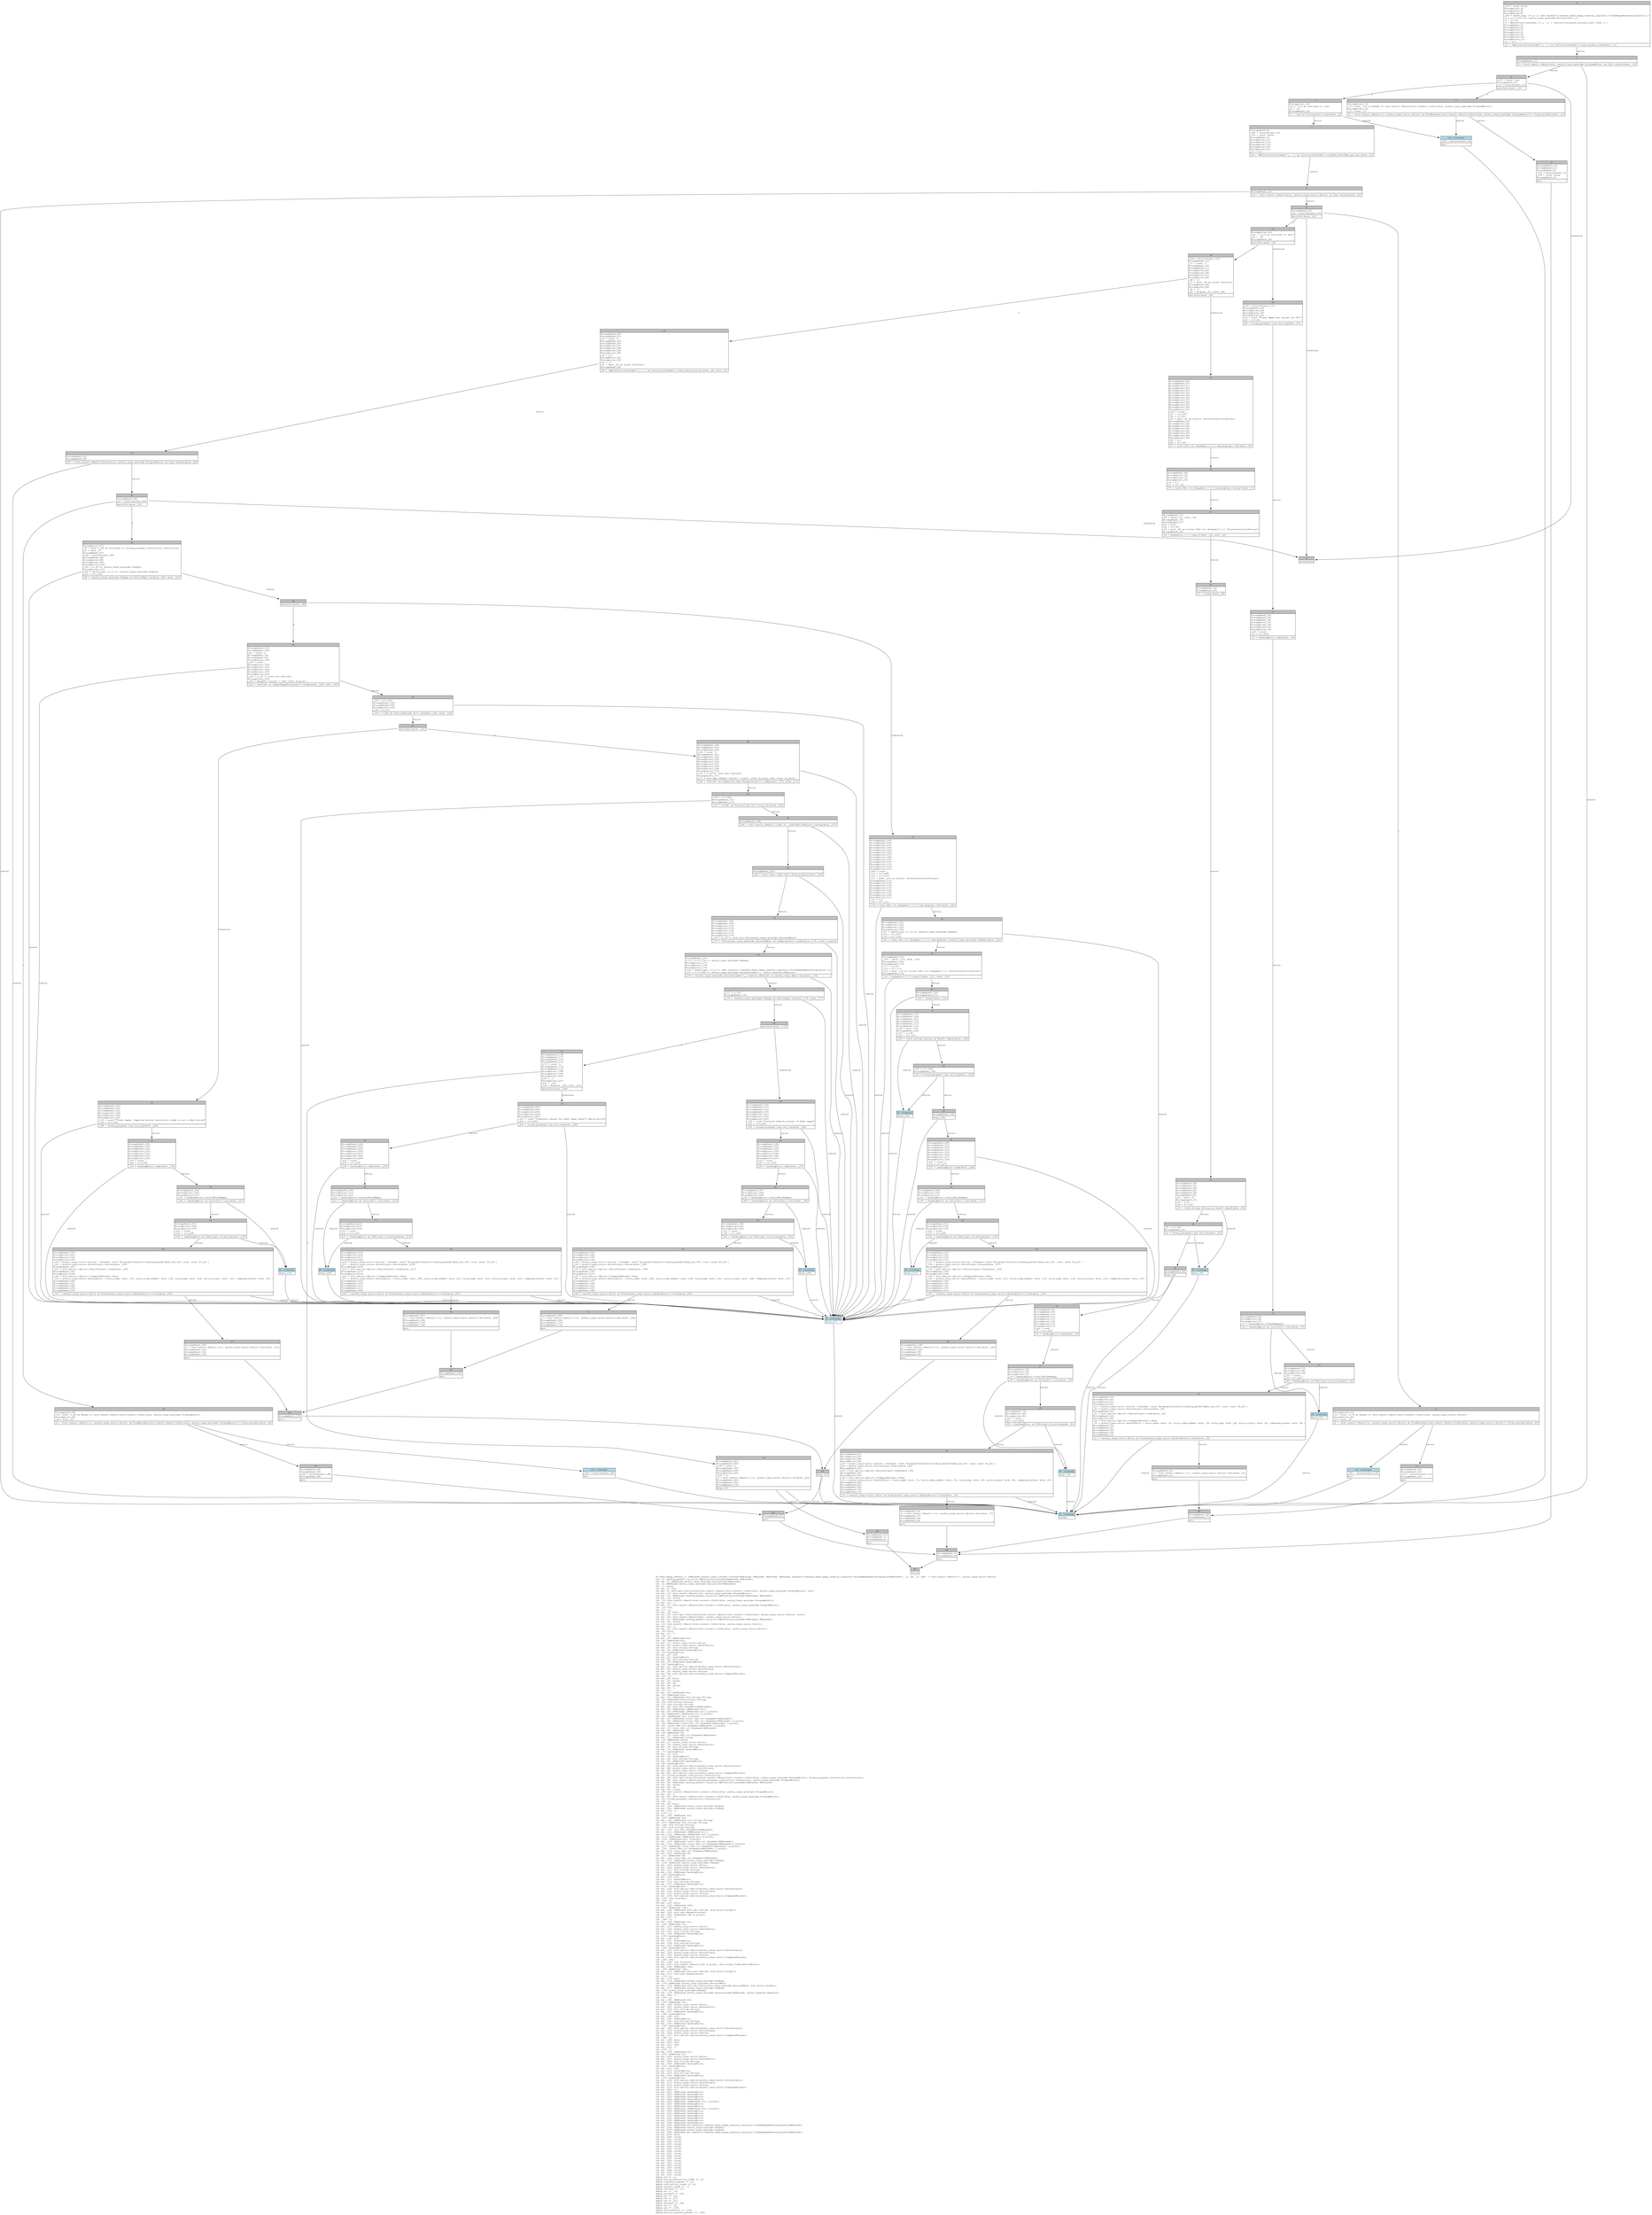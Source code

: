 digraph Mir_0_1101 {
    graph [fontname="Courier, monospace"];
    node [fontname="Courier, monospace"];
    edge [fontname="Courier, monospace"];
    label=<fn flash_repay_checks(_1: &amp;ReErased anchor_lang::context::Context&lt;ReErased, ReErased, ReErased, ReErased, handlers::handler_flash_repay_reserve_liquidity::FlashRepayReserveLiquidity&lt;ReErased&gt;&gt;, _2: u8, _3: u64) -&gt; std::result::Result&lt;(), anchor_lang::error::Error&gt;<br align="left"/>let _4: lending_market::ix_utils::BpfInstructionLoader&lt;ReErased, ReErased&gt;;<br align="left"/>let mut _5: &amp;ReErased anchor_lang::prelude::AccountInfo&lt;ReErased&gt;;<br align="left"/>let _6: &amp;ReErased anchor_lang::prelude::AccountInfo&lt;ReErased&gt;;<br align="left"/>let _7: usize;<br align="left"/>let mut _8: u16;<br align="left"/>let mut _9: std::ops::ControlFlow&lt;std::result::Result&lt;std::convert::Infallible, anchor_lang::prelude::ProgramError&gt;, u16&gt;;<br align="left"/>let mut _10: std::result::Result&lt;u16, anchor_lang::prelude::ProgramError&gt;;<br align="left"/>let mut _11: &amp;ReErased lending_market::ix_utils::BpfInstructionLoader&lt;ReErased, ReErased&gt;;<br align="left"/>let mut _12: isize;<br align="left"/>let _13: std::result::Result&lt;std::convert::Infallible, anchor_lang::prelude::ProgramError&gt;;<br align="left"/>let mut _14: !;<br align="left"/>let mut _15: std::result::Result&lt;std::convert::Infallible, anchor_lang::prelude::ProgramError&gt;;<br align="left"/>let _16: u16;<br align="left"/>let _17: ();<br align="left"/>let mut _18: bool;<br align="left"/>let mut _19: std::ops::ControlFlow&lt;std::result::Result&lt;std::convert::Infallible, anchor_lang::error::Error&gt;, bool&gt;;<br align="left"/>let mut _20: std::result::Result&lt;bool, anchor_lang::error::Error&gt;;<br align="left"/>let mut _21: &amp;ReErased lending_market::ix_utils::BpfInstructionLoader&lt;ReErased, ReErased&gt;;<br align="left"/>let mut _22: isize;<br align="left"/>let _23: std::result::Result&lt;std::convert::Infallible, anchor_lang::error::Error&gt;;<br align="left"/>let mut _24: !;<br align="left"/>let mut _25: std::result::Result&lt;std::convert::Infallible, anchor_lang::error::Error&gt;;<br align="left"/>let _26: bool;<br align="left"/>let mut _27: !;<br align="left"/>let _28: ();<br align="left"/>let mut _29: &amp;ReErased str;<br align="left"/>let _30: &amp;ReErased str;<br align="left"/>let mut _31: anchor_lang::error::Error;<br align="left"/>let mut _32: anchor_lang::error::AnchorError;<br align="left"/>let mut _33: std::string::String;<br align="left"/>let mut _34: &amp;ReErased LendingError;<br align="left"/>let _35: LendingError;<br align="left"/>let mut _36: u32;<br align="left"/>let mut _37: LendingError;<br align="left"/>let mut _38: std::string::String;<br align="left"/>let mut _39: &amp;ReErased LendingError;<br align="left"/>let _40: LendingError;<br align="left"/>let mut _41: std::option::Option&lt;anchor_lang::error::ErrorOrigin&gt;;<br align="left"/>let mut _42: anchor_lang::error::ErrorOrigin;<br align="left"/>let mut _43: anchor_lang::error::Source;<br align="left"/>let mut _44: std::option::Option&lt;anchor_lang::error::ComparedValues&gt;;<br align="left"/>let _45: ();<br align="left"/>let mut _46: bool;<br align="left"/>let mut _47: usize;<br align="left"/>let mut _48: u8;<br align="left"/>let mut _49: usize;<br align="left"/>let mut _50: !;<br align="left"/>let _51: ();<br align="left"/>let mut _52: &amp;ReErased str;<br align="left"/>let _53: &amp;ReErased str;<br align="left"/>let mut _54: &amp;ReErased std::string::String;<br align="left"/>let _55: &amp;ReErased std::string::String;<br align="left"/>let _56: std::string::String;<br align="left"/>let _57: std::string::String;<br align="left"/>let mut _58: std::fmt::Arguments&lt;ReErased&gt;;<br align="left"/>let mut _59: &amp;ReErased [&amp;ReErased str];<br align="left"/>let mut _60: &amp;ReErased [&amp;ReErased str; 2_usize];<br align="left"/>let _61: &amp;ReErased [&amp;ReErased str; 2_usize];<br align="left"/>let _62: [&amp;ReErased str; 2_usize];<br align="left"/>let mut _63: &amp;ReErased [core::fmt::rt::Argument&lt;ReErased&gt;];<br align="left"/>let mut _64: &amp;ReErased [core::fmt::rt::Argument&lt;ReErased&gt;; 2_usize];<br align="left"/>let _65: &amp;ReErased [core::fmt::rt::Argument&lt;ReErased&gt;; 2_usize];<br align="left"/>let _66: [core::fmt::rt::Argument&lt;ReErased&gt;; 2_usize];<br align="left"/>let mut _67: core::fmt::rt::Argument&lt;ReErased&gt;;<br align="left"/>let mut _68: &amp;ReErased u8;<br align="left"/>let _69: &amp;ReErased u8;<br align="left"/>let mut _70: core::fmt::rt::Argument&lt;ReErased&gt;;<br align="left"/>let mut _71: &amp;ReErased usize;<br align="left"/>let _72: &amp;ReErased usize;<br align="left"/>let mut _73: anchor_lang::error::Error;<br align="left"/>let mut _74: anchor_lang::error::AnchorError;<br align="left"/>let mut _75: std::string::String;<br align="left"/>let mut _76: &amp;ReErased LendingError;<br align="left"/>let _77: LendingError;<br align="left"/>let mut _78: u32;<br align="left"/>let mut _79: LendingError;<br align="left"/>let mut _80: std::string::String;<br align="left"/>let mut _81: &amp;ReErased LendingError;<br align="left"/>let _82: LendingError;<br align="left"/>let mut _83: std::option::Option&lt;anchor_lang::error::ErrorOrigin&gt;;<br align="left"/>let mut _84: anchor_lang::error::ErrorOrigin;<br align="left"/>let mut _85: anchor_lang::error::Source;<br align="left"/>let mut _86: std::option::Option&lt;anchor_lang::error::ComparedValues&gt;;<br align="left"/>let _87: solana_program::instruction::Instruction;<br align="left"/>let mut _88: std::ops::ControlFlow&lt;std::result::Result&lt;std::convert::Infallible, anchor_lang::prelude::ProgramError&gt;, solana_program::instruction::Instruction&gt;;<br align="left"/>let mut _89: std::result::Result&lt;solana_program::instruction::Instruction, anchor_lang::prelude::ProgramError&gt;;<br align="left"/>let mut _90: &amp;ReErased lending_market::ix_utils::BpfInstructionLoader&lt;ReErased, ReErased&gt;;<br align="left"/>let mut _91: usize;<br align="left"/>let mut _92: u8;<br align="left"/>let mut _93: isize;<br align="left"/>let _94: std::result::Result&lt;std::convert::Infallible, anchor_lang::prelude::ProgramError&gt;;<br align="left"/>let mut _95: !;<br align="left"/>let mut _96: std::result::Result&lt;std::convert::Infallible, anchor_lang::prelude::ProgramError&gt;;<br align="left"/>let _97: solana_program::instruction::Instruction;<br align="left"/>let _98: ();<br align="left"/>let mut _99: bool;<br align="left"/>let mut _100: &amp;ReErased anchor_lang::prelude::Pubkey;<br align="left"/>let mut _101: &amp;ReErased anchor_lang::prelude::Pubkey;<br align="left"/>let mut _102: !;<br align="left"/>let _103: ();<br align="left"/>let mut _104: &amp;ReErased str;<br align="left"/>let _105: &amp;ReErased str;<br align="left"/>let mut _106: &amp;ReErased std::string::String;<br align="left"/>let _107: &amp;ReErased std::string::String;<br align="left"/>let _108: std::string::String;<br align="left"/>let _109: std::string::String;<br align="left"/>let mut _110: std::fmt::Arguments&lt;ReErased&gt;;<br align="left"/>let mut _111: &amp;ReErased [&amp;ReErased str];<br align="left"/>let mut _112: &amp;ReErased [&amp;ReErased str; 2_usize];<br align="left"/>let _113: &amp;ReErased [&amp;ReErased str; 2_usize];<br align="left"/>let _114: [&amp;ReErased str; 2_usize];<br align="left"/>let mut _115: &amp;ReErased [core::fmt::rt::Argument&lt;ReErased&gt;];<br align="left"/>let mut _116: &amp;ReErased [core::fmt::rt::Argument&lt;ReErased&gt;; 2_usize];<br align="left"/>let _117: &amp;ReErased [core::fmt::rt::Argument&lt;ReErased&gt;; 2_usize];<br align="left"/>let _118: [core::fmt::rt::Argument&lt;ReErased&gt;; 2_usize];<br align="left"/>let mut _119: core::fmt::rt::Argument&lt;ReErased&gt;;<br align="left"/>let mut _120: &amp;ReErased u8;<br align="left"/>let _121: &amp;ReErased u8;<br align="left"/>let mut _122: core::fmt::rt::Argument&lt;ReErased&gt;;<br align="left"/>let mut _123: &amp;ReErased anchor_lang::prelude::Pubkey;<br align="left"/>let _124: &amp;ReErased anchor_lang::prelude::Pubkey;<br align="left"/>let mut _125: anchor_lang::error::Error;<br align="left"/>let mut _126: anchor_lang::error::AnchorError;<br align="left"/>let mut _127: std::string::String;<br align="left"/>let mut _128: &amp;ReErased LendingError;<br align="left"/>let _129: LendingError;<br align="left"/>let mut _130: u32;<br align="left"/>let mut _131: LendingError;<br align="left"/>let mut _132: std::string::String;<br align="left"/>let mut _133: &amp;ReErased LendingError;<br align="left"/>let _134: LendingError;<br align="left"/>let mut _135: std::option::Option&lt;anchor_lang::error::ErrorOrigin&gt;;<br align="left"/>let mut _136: anchor_lang::error::ErrorOrigin;<br align="left"/>let mut _137: anchor_lang::error::Source;<br align="left"/>let mut _138: std::option::Option&lt;anchor_lang::error::ComparedValues&gt;;<br align="left"/>let _139: [u8; 8_usize];<br align="left"/>let _140: ();<br align="left"/>let mut _141: bool;<br align="left"/>let mut _142: &amp;ReErased [u8];<br align="left"/>let _143: &amp;ReErased [u8];<br align="left"/>let mut _144: &amp;ReErased std::vec::Vec&lt;u8, std::alloc::Global&gt;;<br align="left"/>let mut _145: std::ops::RangeTo&lt;usize&gt;;<br align="left"/>let mut _146: &amp;ReErased [u8; 8_usize];<br align="left"/>let mut _147: !;<br align="left"/>let _148: ();<br align="left"/>let mut _149: &amp;ReErased str;<br align="left"/>let _150: &amp;ReErased str;<br align="left"/>let mut _151: anchor_lang::error::Error;<br align="left"/>let mut _152: anchor_lang::error::AnchorError;<br align="left"/>let mut _153: std::string::String;<br align="left"/>let mut _154: &amp;ReErased LendingError;<br align="left"/>let _155: LendingError;<br align="left"/>let mut _156: u32;<br align="left"/>let mut _157: LendingError;<br align="left"/>let mut _158: std::string::String;<br align="left"/>let mut _159: &amp;ReErased LendingError;<br align="left"/>let _160: LendingError;<br align="left"/>let mut _161: std::option::Option&lt;anchor_lang::error::ErrorOrigin&gt;;<br align="left"/>let mut _162: anchor_lang::error::ErrorOrigin;<br align="left"/>let mut _163: anchor_lang::error::Source;<br align="left"/>let mut _164: std::option::Option&lt;anchor_lang::error::ComparedValues&gt;;<br align="left"/>let _165: u64;<br align="left"/>let mut _166: [u8; 8_usize];<br align="left"/>let mut _167: std::result::Result&lt;[u8; 8_usize], std::array::TryFromSliceError&gt;;<br align="left"/>let mut _168: &amp;ReErased [u8];<br align="left"/>let _169: &amp;ReErased [u8];<br align="left"/>let mut _170: &amp;ReErased std::vec::Vec&lt;u8, std::alloc::Global&gt;;<br align="left"/>let mut _171: std::ops::Range&lt;usize&gt;;<br align="left"/>let _172: ();<br align="left"/>let mut _173: bool;<br align="left"/>let mut _174: &amp;ReErased anchor_lang::prelude::Pubkey;<br align="left"/>let _175: &amp;ReErased anchor_lang::prelude::AccountMeta;<br align="left"/>let mut _176: &amp;ReErased std::vec::Vec&lt;anchor_lang::prelude::AccountMeta, std::alloc::Global&gt;;<br align="left"/>let mut _177: &amp;ReErased anchor_lang::prelude::Pubkey;<br align="left"/>let _178: anchor_lang::prelude::Pubkey;<br align="left"/>let mut _179: &amp;ReErased anchor_lang::prelude::AccountLoader&lt;ReErased, state::reserve::Reserve&gt;;<br align="left"/>let mut _180: !;<br align="left"/>let _181: ();<br align="left"/>let mut _182: &amp;ReErased str;<br align="left"/>let _183: &amp;ReErased str;<br align="left"/>let mut _184: anchor_lang::error::Error;<br align="left"/>let mut _185: anchor_lang::error::AnchorError;<br align="left"/>let mut _186: std::string::String;<br align="left"/>let mut _187: &amp;ReErased LendingError;<br align="left"/>let _188: LendingError;<br align="left"/>let mut _189: u32;<br align="left"/>let mut _190: LendingError;<br align="left"/>let mut _191: std::string::String;<br align="left"/>let mut _192: &amp;ReErased LendingError;<br align="left"/>let _193: LendingError;<br align="left"/>let mut _194: std::option::Option&lt;anchor_lang::error::ErrorOrigin&gt;;<br align="left"/>let mut _195: anchor_lang::error::ErrorOrigin;<br align="left"/>let mut _196: anchor_lang::error::Source;<br align="left"/>let mut _197: std::option::Option&lt;anchor_lang::error::ComparedValues&gt;;<br align="left"/>let _198: ();<br align="left"/>let mut _199: bool;<br align="left"/>let mut _200: u64;<br align="left"/>let mut _201: u64;<br align="left"/>let mut _202: !;<br align="left"/>let _203: ();<br align="left"/>let mut _204: &amp;ReErased str;<br align="left"/>let _205: &amp;ReErased str;<br align="left"/>let mut _206: anchor_lang::error::Error;<br align="left"/>let mut _207: anchor_lang::error::AnchorError;<br align="left"/>let mut _208: std::string::String;<br align="left"/>let mut _209: &amp;ReErased LendingError;<br align="left"/>let _210: LendingError;<br align="left"/>let mut _211: u32;<br align="left"/>let mut _212: LendingError;<br align="left"/>let mut _213: std::string::String;<br align="left"/>let mut _214: &amp;ReErased LendingError;<br align="left"/>let _215: LendingError;<br align="left"/>let mut _216: std::option::Option&lt;anchor_lang::error::ErrorOrigin&gt;;<br align="left"/>let mut _217: anchor_lang::error::ErrorOrigin;<br align="left"/>let mut _218: anchor_lang::error::Source;<br align="left"/>let mut _219: std::option::Option&lt;anchor_lang::error::ComparedValues&gt;;<br align="left"/>let mut _220: ();<br align="left"/>let mut _221: &amp;ReErased LendingError;<br align="left"/>let mut _222: &amp;ReErased LendingError;<br align="left"/>let mut _223: &amp;ReErased LendingError;<br align="left"/>let mut _224: &amp;ReErased LendingError;<br align="left"/>let mut _225: &amp;ReErased [&amp;ReErased str; 2_usize];<br align="left"/>let mut _226: &amp;ReErased LendingError;<br align="left"/>let mut _227: &amp;ReErased LendingError;<br align="left"/>let mut _228: &amp;ReErased [&amp;ReErased str; 2_usize];<br align="left"/>let mut _229: &amp;ReErased LendingError;<br align="left"/>let mut _230: &amp;ReErased LendingError;<br align="left"/>let mut _231: &amp;ReErased LendingError;<br align="left"/>let mut _232: &amp;ReErased LendingError;<br align="left"/>let mut _233: &amp;ReErased LendingError;<br align="left"/>let mut _234: &amp;ReErased LendingError;<br align="left"/>let mut _235: &amp;ReErased mut handlers::handler_flash_repay_reserve_liquidity::FlashRepayReserveLiquidity&lt;ReErased&gt;;<br align="left"/>let mut _236: &amp;ReErased anchor_lang::prelude::Pubkey;<br align="left"/>let mut _237: &amp;ReErased anchor_lang::prelude::Pubkey;<br align="left"/>let mut _238: &amp;ReErased mut handlers::handler_flash_repay_reserve_liquidity::FlashRepayReserveLiquidity&lt;ReErased&gt;;<br align="left"/>let mut _239: bool;<br align="left"/>let mut _240: isize;<br align="left"/>let mut _241: isize;<br align="left"/>let mut _242: isize;<br align="left"/>let mut _243: isize;<br align="left"/>let mut _244: isize;<br align="left"/>let mut _245: isize;<br align="left"/>let mut _246: isize;<br align="left"/>let mut _247: isize;<br align="left"/>let mut _248: isize;<br align="left"/>let mut _249: isize;<br align="left"/>let mut _250: isize;<br align="left"/>let mut _251: isize;<br align="left"/>let mut _252: isize;<br align="left"/>let mut _253: isize;<br align="left"/>let mut _254: isize;<br align="left"/>let mut _255: isize;<br align="left"/>let mut _256: isize;<br align="left"/>debug ctx =&gt; _1;<br align="left"/>debug borrow_instruction_index =&gt; _2;<br align="left"/>debug liquidity_amount =&gt; _3;<br align="left"/>debug instruction_loader =&gt; _4;<br align="left"/>debug current_index =&gt; _7;<br align="left"/>debug residual =&gt; _13;<br align="left"/>debug val =&gt; _16;<br align="left"/>debug residual =&gt; _23;<br align="left"/>debug val =&gt; _26;<br align="left"/>debug res =&gt; _57;<br align="left"/>debug ixn =&gt; _87;<br align="left"/>debug residual =&gt; _94;<br align="left"/>debug val =&gt; _97;<br align="left"/>debug res =&gt; _109;<br align="left"/>debug discriminator =&gt; _139;<br align="left"/>debug borrow_liquidity_amount =&gt; _165;<br align="left"/>>;
    bb0__0_1101 [shape="none", label=<<table border="0" cellborder="1" cellspacing="0"><tr><td bgcolor="gray" align="center" colspan="1">0</td></tr><tr><td align="left" balign="left">_239 = const false<br/>StorageLive(_4)<br/>StorageLive(_5)<br/>StorageLive(_6)<br/>_235 = deref_copy ((*_1).1: &amp;mut handlers::handler_flash_repay_reserve_liquidity::FlashRepayReserveLiquidity&lt;'_&gt;)<br/>_6 = &amp;((*_235).10: anchor_lang::prelude::AccountInfo&lt;'_&gt;)<br/>_5 = &amp;(*_6)<br/>_4 = BpfInstructionLoader::&lt;'_, '_&gt; { instruction_sysvar_account_info: move _5 }<br/>StorageDead(_5)<br/>StorageDead(_6)<br/>StorageLive(_7)<br/>StorageLive(_8)<br/>StorageLive(_9)<br/>StorageLive(_10)<br/>StorageLive(_11)<br/>_11 = &amp;_4<br/></td></tr><tr><td align="left">_10 = &lt;BpfInstructionLoader&lt;'_, '_&gt; as InstructionLoader&gt;::load_current_index(move _11)</td></tr></table>>];
    bb1__0_1101 [shape="none", label=<<table border="0" cellborder="1" cellspacing="0"><tr><td bgcolor="gray" align="center" colspan="1">1</td></tr><tr><td align="left" balign="left">StorageDead(_11)<br/></td></tr><tr><td align="left">_9 = &lt;std::result::Result&lt;u16, anchor_lang::prelude::ProgramError&gt; as Try&gt;::branch(move _10)</td></tr></table>>];
    bb2__0_1101 [shape="none", label=<<table border="0" cellborder="1" cellspacing="0"><tr><td bgcolor="gray" align="center" colspan="1">2</td></tr><tr><td align="left" balign="left">_239 = const true<br/>StorageDead(_10)<br/>_12 = discriminant(_9)<br/></td></tr><tr><td align="left">switchInt(move _12)</td></tr></table>>];
    bb3__0_1101 [shape="none", label=<<table border="0" cellborder="1" cellspacing="0"><tr><td bgcolor="gray" align="center" colspan="1">3</td></tr><tr><td align="left" balign="left">StorageLive(_16)<br/>_16 = ((_9 as Continue).0: u16)<br/>_8 = _16<br/>StorageDead(_16)<br/></td></tr><tr><td align="left">_7 = &lt;u16 as Into&lt;usize&gt;&gt;::into(move _8)</td></tr></table>>];
    bb4__0_1101 [shape="none", label=<<table border="0" cellborder="1" cellspacing="0"><tr><td bgcolor="gray" align="center" colspan="1">4</td></tr><tr><td align="left">unreachable</td></tr></table>>];
    bb5__0_1101 [shape="none", label=<<table border="0" cellborder="1" cellspacing="0"><tr><td bgcolor="gray" align="center" colspan="1">5</td></tr><tr><td align="left" balign="left">StorageLive(_13)<br/>_13 = move ((_9 as Break).0: std::result::Result&lt;std::convert::Infallible, anchor_lang::prelude::ProgramError&gt;)<br/>StorageLive(_15)<br/>_15 = move _13<br/></td></tr><tr><td align="left">_0 = &lt;std::result::Result&lt;(), anchor_lang::error::Error&gt; as FromResidual&lt;std::result::Result&lt;Infallible, anchor_lang::prelude::ProgramError&gt;&gt;&gt;::from_residual(move _15)</td></tr></table>>];
    bb6__0_1101 [shape="none", label=<<table border="0" cellborder="1" cellspacing="0"><tr><td bgcolor="gray" align="center" colspan="1">6</td></tr><tr><td align="left" balign="left">StorageDead(_15)<br/>StorageDead(_13)<br/>StorageDead(_8)<br/>_252 = discriminant(_9)<br/>_239 = const false<br/>StorageDead(_9)<br/></td></tr><tr><td align="left">goto</td></tr></table>>];
    bb7__0_1101 [shape="none", label=<<table border="0" cellborder="1" cellspacing="0"><tr><td bgcolor="gray" align="center" colspan="1">7</td></tr><tr><td align="left" balign="left">StorageDead(_8)<br/>_240 = discriminant(_9)<br/>_239 = const false<br/>StorageDead(_9)<br/>StorageLive(_17)<br/>StorageLive(_18)<br/>StorageLive(_19)<br/>StorageLive(_20)<br/>StorageLive(_21)<br/>_21 = &amp;_4<br/></td></tr><tr><td align="left">_20 = &lt;BpfInstructionLoader&lt;'_, '_&gt; as InstructionLoader&gt;::is_flash_forbidden_cpi_call(move _21)</td></tr></table>>];
    bb8__0_1101 [shape="none", label=<<table border="0" cellborder="1" cellspacing="0"><tr><td bgcolor="gray" align="center" colspan="1">8</td></tr><tr><td align="left" balign="left">StorageDead(_21)<br/></td></tr><tr><td align="left">_19 = &lt;std::result::Result&lt;bool, anchor_lang::error::Error&gt; as Try&gt;::branch(move _20)</td></tr></table>>];
    bb9__0_1101 [shape="none", label=<<table border="0" cellborder="1" cellspacing="0"><tr><td bgcolor="gray" align="center" colspan="1">9</td></tr><tr><td align="left" balign="left">StorageDead(_20)<br/>_22 = discriminant(_19)<br/></td></tr><tr><td align="left">switchInt(move _22)</td></tr></table>>];
    bb10__0_1101 [shape="none", label=<<table border="0" cellborder="1" cellspacing="0"><tr><td bgcolor="gray" align="center" colspan="1">10</td></tr><tr><td align="left" balign="left">StorageLive(_26)<br/>_26 = ((_19 as Continue).0: bool)<br/>_18 = _26<br/>StorageDead(_26)<br/></td></tr><tr><td align="left">switchInt(move _18)</td></tr></table>>];
    bb11__0_1101 [shape="none", label=<<table border="0" cellborder="1" cellspacing="0"><tr><td bgcolor="gray" align="center" colspan="1">11</td></tr><tr><td align="left" balign="left">StorageLive(_23)<br/>_23 = move ((_19 as Break).0: std::result::Result&lt;std::convert::Infallible, anchor_lang::error::Error&gt;)<br/>StorageLive(_25)<br/>_25 = move _23<br/></td></tr><tr><td align="left">_0 = &lt;std::result::Result&lt;(), anchor_lang::error::Error&gt; as FromResidual&lt;std::result::Result&lt;Infallible, anchor_lang::error::Error&gt;&gt;&gt;::from_residual(move _25)</td></tr></table>>];
    bb12__0_1101 [shape="none", label=<<table border="0" cellborder="1" cellspacing="0"><tr><td bgcolor="gray" align="center" colspan="1">12</td></tr><tr><td align="left" balign="left">StorageDead(_25)<br/>StorageDead(_23)<br/>_250 = discriminant(_19)<br/>StorageDead(_19)<br/></td></tr><tr><td align="left">goto</td></tr></table>>];
    bb13__0_1101 [shape="none", label=<<table border="0" cellborder="1" cellspacing="0"><tr><td bgcolor="gray" align="center" colspan="1">13</td></tr><tr><td align="left" balign="left">StorageDead(_29)<br/>StorageDead(_30)<br/>StorageDead(_28)<br/>StorageLive(_31)<br/>StorageLive(_32)<br/>StorageLive(_33)<br/>StorageLive(_34)<br/>_222 = const _<br/>_34 = &amp;(*_222)<br/></td></tr><tr><td align="left">_33 = LendingError::name(move _34)</td></tr></table>>];
    bb14__0_1101 [shape="none", label=<<table border="0" cellborder="1" cellspacing="0"><tr><td bgcolor="gray" align="center" colspan="1">14</td></tr><tr><td align="left" balign="left">StorageDead(_34)<br/>StorageLive(_36)<br/>StorageLive(_37)<br/>_37 = LendingError::FlashRepayCpi<br/></td></tr><tr><td align="left">_36 = &lt;LendingError as Into&lt;u32&gt;&gt;::into(move _37)</td></tr></table>>];
    bb15__0_1101 [shape="none", label=<<table border="0" cellborder="1" cellspacing="0"><tr><td bgcolor="gray" align="center" colspan="1">15</td></tr><tr><td align="left" balign="left">StorageDead(_37)<br/>StorageLive(_38)<br/>StorageLive(_39)<br/>_221 = const _<br/>_39 = &amp;(*_221)<br/></td></tr><tr><td align="left">_38 = &lt;LendingError as ToString&gt;::to_string(move _39)</td></tr></table>>];
    bb16__0_1101 [shape="none", label=<<table border="0" cellborder="1" cellspacing="0"><tr><td bgcolor="gray" align="center" colspan="1">16</td></tr><tr><td align="left" balign="left">StorageDead(_39)<br/>StorageLive(_41)<br/>StorageLive(_42)<br/>StorageLive(_43)<br/>_43 = anchor_lang::error::Source { filename: const &quot;programs\\klend\\src\\lending_market\\flash_ixs.rs&quot;, line: const 30_u32 }<br/>_42 = anchor_lang::error::ErrorOrigin::Source(move _43)<br/>StorageDead(_43)<br/>_41 = std::option::Option::&lt;ErrorOrigin&gt;::Some(move _42)<br/>StorageDead(_42)<br/>StorageLive(_44)<br/>_44 = std::option::Option::&lt;ComparedValues&gt;::None<br/>_32 = anchor_lang::error::AnchorError { error_name: move _33, error_code_number: move _36, error_msg: move _38, error_origin: move _41, compared_values: move _44 }<br/>StorageDead(_44)<br/>StorageDead(_41)<br/>StorageDead(_38)<br/>StorageDead(_36)<br/>StorageDead(_33)<br/></td></tr><tr><td align="left">_31 = &lt;anchor_lang::error::Error as From&lt;anchor_lang::error::AnchorError&gt;&gt;::from(move _32)</td></tr></table>>];
    bb17__0_1101 [shape="none", label=<<table border="0" cellborder="1" cellspacing="0"><tr><td bgcolor="gray" align="center" colspan="1">17</td></tr><tr><td align="left" balign="left">StorageDead(_32)<br/>_0 = std::result::Result::&lt;(), anchor_lang::error::Error&gt;::Err(move _31)<br/>StorageDead(_31)<br/></td></tr><tr><td align="left">goto</td></tr></table>>];
    bb18__0_1101 [shape="none", label=<<table border="0" cellborder="1" cellspacing="0"><tr><td bgcolor="gray" align="center" colspan="1">18</td></tr><tr><td align="left" balign="left">StorageDead(_49)<br/>StorageDead(_47)<br/>StorageLive(_51)<br/>StorageLive(_52)<br/>StorageLive(_53)<br/>StorageLive(_54)<br/>StorageLive(_55)<br/>StorageLive(_56)<br/>StorageLive(_57)<br/>StorageLive(_58)<br/>StorageLive(_59)<br/>StorageLive(_60)<br/>StorageLive(_61)<br/>_225 = const _<br/>_61 = &amp;(*_225)<br/>_60 = &amp;(*_61)<br/>_59 = move _60 as &amp;[&amp;str] (PointerCoercion(Unsize))<br/>StorageDead(_60)<br/>StorageLive(_63)<br/>StorageLive(_64)<br/>StorageLive(_65)<br/>StorageLive(_66)<br/>StorageLive(_67)<br/>StorageLive(_68)<br/>StorageLive(_69)<br/>_69 = &amp;_2<br/>_68 = &amp;(*_69)<br/></td></tr><tr><td align="left">_67 = core::fmt::rt::Argument::&lt;'_&gt;::new_display::&lt;u8&gt;(move _68)</td></tr></table>>];
    bb19__0_1101 [shape="none", label=<<table border="0" cellborder="1" cellspacing="0"><tr><td bgcolor="gray" align="center" colspan="1">19</td></tr><tr><td align="left" balign="left">StorageDead(_49)<br/>StorageDead(_47)<br/>_45 = const ()<br/>StorageDead(_46)<br/>StorageDead(_45)<br/>StorageLive(_87)<br/>StorageLive(_88)<br/>StorageLive(_89)<br/>StorageLive(_90)<br/>_90 = &amp;_4<br/>StorageLive(_91)<br/>StorageLive(_92)<br/>_92 = _2<br/>_91 = move _92 as usize (IntToInt)<br/>StorageDead(_92)<br/></td></tr><tr><td align="left">_89 = &lt;BpfInstructionLoader&lt;'_, '_&gt; as InstructionLoader&gt;::load_instruction_at(move _90, move _91)</td></tr></table>>];
    bb20__0_1101 [shape="none", label=<<table border="0" cellborder="1" cellspacing="0"><tr><td bgcolor="gray" align="center" colspan="1">20</td></tr><tr><td align="left" balign="left">StorageDead(_68)<br/>StorageLive(_70)<br/>StorageLive(_71)<br/>StorageLive(_72)<br/>_72 = &amp;_7<br/>_71 = &amp;(*_72)<br/></td></tr><tr><td align="left">_70 = core::fmt::rt::Argument::&lt;'_&gt;::new_display::&lt;usize&gt;(move _71)</td></tr></table>>];
    bb21__0_1101 [shape="none", label=<<table border="0" cellborder="1" cellspacing="0"><tr><td bgcolor="gray" align="center" colspan="1">21</td></tr><tr><td align="left" balign="left">StorageDead(_71)<br/>_66 = [move _67, move _70]<br/>StorageDead(_70)<br/>StorageDead(_67)<br/>_65 = &amp;_66<br/>_64 = &amp;(*_65)<br/>_63 = move _64 as &amp;[core::fmt::rt::Argument&lt;'_&gt;] (PointerCoercion(Unsize))<br/>StorageDead(_64)<br/></td></tr><tr><td align="left">_58 = Arguments::&lt;'_&gt;::new_v1(move _59, move _63)</td></tr></table>>];
    bb22__0_1101 [shape="none", label=<<table border="0" cellborder="1" cellspacing="0"><tr><td bgcolor="gray" align="center" colspan="1">22</td></tr><tr><td align="left" balign="left">StorageDead(_63)<br/>StorageDead(_59)<br/></td></tr><tr><td align="left">_57 = format(move _58)</td></tr></table>>];
    bb23__0_1101 [shape="none", label=<<table border="0" cellborder="1" cellspacing="0"><tr><td bgcolor="gray" align="center" colspan="1">23</td></tr><tr><td align="left" balign="left">StorageDead(_58)<br/>StorageDead(_72)<br/>StorageDead(_69)<br/>StorageDead(_66)<br/>StorageDead(_65)<br/>StorageDead(_61)<br/>_56 = move _57<br/>StorageDead(_57)<br/>_55 = &amp;_56<br/>_54 = &amp;(*_55)<br/></td></tr><tr><td align="left">_53 = &lt;std::string::String as Deref&gt;::deref(move _54)</td></tr></table>>];
    bb24__0_1101 [shape="none", label=<<table border="0" cellborder="1" cellspacing="0"><tr><td bgcolor="gray" align="center" colspan="1">24</td></tr><tr><td align="left" balign="left">_52 = &amp;(*_53)<br/>StorageDead(_54)<br/></td></tr><tr><td align="left">_51 = solana_program::log::sol_log(move _52)</td></tr></table>>];
    bb25__0_1101 [shape="none", label=<<table border="0" cellborder="1" cellspacing="0"><tr><td bgcolor="gray" align="center" colspan="1">25</td></tr><tr><td align="left" balign="left">StorageDead(_52)<br/></td></tr><tr><td align="left">drop(_56)</td></tr></table>>];
    bb26__0_1101 [shape="none", label=<<table border="0" cellborder="1" cellspacing="0"><tr><td bgcolor="gray" align="center" colspan="1">26</td></tr><tr><td align="left" balign="left">StorageDead(_56)<br/>StorageDead(_55)<br/>StorageDead(_53)<br/>StorageDead(_51)<br/>StorageLive(_73)<br/>StorageLive(_74)<br/>StorageLive(_75)<br/>StorageLive(_76)<br/>_224 = const _<br/>_76 = &amp;(*_224)<br/></td></tr><tr><td align="left">_75 = LendingError::name(move _76)</td></tr></table>>];
    bb27__0_1101 [shape="none", label=<<table border="0" cellborder="1" cellspacing="0"><tr><td bgcolor="gray" align="center" colspan="1">27</td></tr><tr><td align="left" balign="left">StorageDead(_76)<br/>StorageLive(_78)<br/>StorageLive(_79)<br/>_79 = LendingError::InvalidFlashRepay<br/></td></tr><tr><td align="left">_78 = &lt;LendingError as Into&lt;u32&gt;&gt;::into(move _79)</td></tr></table>>];
    bb28__0_1101 [shape="none", label=<<table border="0" cellborder="1" cellspacing="0"><tr><td bgcolor="gray" align="center" colspan="1">28</td></tr><tr><td align="left" balign="left">StorageDead(_79)<br/>StorageLive(_80)<br/>StorageLive(_81)<br/>_223 = const _<br/>_81 = &amp;(*_223)<br/></td></tr><tr><td align="left">_80 = &lt;LendingError as ToString&gt;::to_string(move _81)</td></tr></table>>];
    bb29__0_1101 [shape="none", label=<<table border="0" cellborder="1" cellspacing="0"><tr><td bgcolor="gray" align="center" colspan="1">29</td></tr><tr><td align="left" balign="left">StorageDead(_81)<br/>StorageLive(_83)<br/>StorageLive(_84)<br/>StorageLive(_85)<br/>_85 = anchor_lang::error::Source { filename: const &quot;programs\\klend\\src\\lending_market\\flash_ixs.rs&quot;, line: const 40_u32 }<br/>_84 = anchor_lang::error::ErrorOrigin::Source(move _85)<br/>StorageDead(_85)<br/>_83 = std::option::Option::&lt;ErrorOrigin&gt;::Some(move _84)<br/>StorageDead(_84)<br/>StorageLive(_86)<br/>_86 = std::option::Option::&lt;ComparedValues&gt;::None<br/>_74 = anchor_lang::error::AnchorError { error_name: move _75, error_code_number: move _78, error_msg: move _80, error_origin: move _83, compared_values: move _86 }<br/>StorageDead(_86)<br/>StorageDead(_83)<br/>StorageDead(_80)<br/>StorageDead(_78)<br/>StorageDead(_75)<br/></td></tr><tr><td align="left">_73 = &lt;anchor_lang::error::Error as From&lt;anchor_lang::error::AnchorError&gt;&gt;::from(move _74)</td></tr></table>>];
    bb30__0_1101 [shape="none", label=<<table border="0" cellborder="1" cellspacing="0"><tr><td bgcolor="gray" align="center" colspan="1">30</td></tr><tr><td align="left" balign="left">StorageDead(_74)<br/>_0 = std::result::Result::&lt;(), anchor_lang::error::Error&gt;::Err(move _73)<br/>StorageDead(_73)<br/>StorageDead(_46)<br/>StorageDead(_45)<br/></td></tr><tr><td align="left">goto</td></tr></table>>];
    bb31__0_1101 [shape="none", label=<<table border="0" cellborder="1" cellspacing="0"><tr><td bgcolor="gray" align="center" colspan="1">31</td></tr><tr><td align="left" balign="left">StorageDead(_91)<br/>StorageDead(_90)<br/></td></tr><tr><td align="left">_88 = &lt;std::result::Result&lt;Instruction, anchor_lang::prelude::ProgramError&gt; as Try&gt;::branch(move _89)</td></tr></table>>];
    bb32__0_1101 [shape="none", label=<<table border="0" cellborder="1" cellspacing="0"><tr><td bgcolor="gray" align="center" colspan="1">32</td></tr><tr><td align="left" balign="left">StorageDead(_89)<br/>_93 = discriminant(_88)<br/></td></tr><tr><td align="left">switchInt(move _93)</td></tr></table>>];
    bb33__0_1101 [shape="none", label=<<table border="0" cellborder="1" cellspacing="0"><tr><td bgcolor="gray" align="center" colspan="1">33</td></tr><tr><td align="left" balign="left">StorageLive(_97)<br/>_97 = move ((_88 as Continue).0: solana_program::instruction::Instruction)<br/>_87 = move _97<br/>StorageDead(_97)<br/>_246 = discriminant(_88)<br/>StorageDead(_88)<br/>StorageLive(_98)<br/>StorageLive(_99)<br/>StorageLive(_100)<br/>_100 = &amp;(_87.0: anchor_lang::prelude::Pubkey)<br/>StorageLive(_101)<br/>_236 = deref_copy ((*_1).0: &amp;anchor_lang::prelude::Pubkey)<br/>_101 = &amp;(*_236)<br/></td></tr><tr><td align="left">_99 = &lt;anchor_lang::prelude::Pubkey as PartialEq&gt;::ne(move _100, move _101)</td></tr></table>>];
    bb34__0_1101 [shape="none", label=<<table border="0" cellborder="1" cellspacing="0"><tr><td bgcolor="gray" align="center" colspan="1">34</td></tr><tr><td align="left" balign="left">StorageLive(_94)<br/>_94 = move ((_88 as Break).0: std::result::Result&lt;std::convert::Infallible, anchor_lang::prelude::ProgramError&gt;)<br/>StorageLive(_96)<br/>_96 = move _94<br/></td></tr><tr><td align="left">_0 = &lt;std::result::Result&lt;(), anchor_lang::error::Error&gt; as FromResidual&lt;std::result::Result&lt;Infallible, anchor_lang::prelude::ProgramError&gt;&gt;&gt;::from_residual(move _96)</td></tr></table>>];
    bb35__0_1101 [shape="none", label=<<table border="0" cellborder="1" cellspacing="0"><tr><td bgcolor="gray" align="center" colspan="1">35</td></tr><tr><td align="left" balign="left">StorageDead(_96)<br/>StorageDead(_94)<br/>_248 = discriminant(_88)<br/>StorageDead(_88)<br/></td></tr><tr><td align="left">goto</td></tr></table>>];
    bb36__0_1101 [shape="none", label=<<table border="0" cellborder="1" cellspacing="0"><tr><td bgcolor="gray" align="center" colspan="1">36</td></tr><tr><td align="left">switchInt(move _99)</td></tr></table>>];
    bb37__0_1101 [shape="none", label=<<table border="0" cellborder="1" cellspacing="0"><tr><td bgcolor="gray" align="center" colspan="1">37</td></tr><tr><td align="left" balign="left">StorageDead(_101)<br/>StorageDead(_100)<br/>StorageLive(_103)<br/>StorageLive(_104)<br/>StorageLive(_105)<br/>StorageLive(_106)<br/>StorageLive(_107)<br/>StorageLive(_108)<br/>StorageLive(_109)<br/>StorageLive(_110)<br/>StorageLive(_111)<br/>StorageLive(_112)<br/>StorageLive(_113)<br/>_228 = const _<br/>_113 = &amp;(*_228)<br/>_112 = &amp;(*_113)<br/>_111 = move _112 as &amp;[&amp;str] (PointerCoercion(Unsize))<br/>StorageDead(_112)<br/>StorageLive(_115)<br/>StorageLive(_116)<br/>StorageLive(_117)<br/>StorageLive(_118)<br/>StorageLive(_119)<br/>StorageLive(_120)<br/>StorageLive(_121)<br/>_121 = &amp;_2<br/>_120 = &amp;(*_121)<br/></td></tr><tr><td align="left">_119 = core::fmt::rt::Argument::&lt;'_&gt;::new_display::&lt;u8&gt;(move _120)</td></tr></table>>];
    bb38__0_1101 [shape="none", label=<<table border="0" cellborder="1" cellspacing="0"><tr><td bgcolor="gray" align="center" colspan="1">38</td></tr><tr><td align="left" balign="left">StorageDead(_120)<br/>StorageLive(_122)<br/>StorageLive(_123)<br/>StorageLive(_124)<br/>_237 = deref_copy ((*_1).0: &amp;anchor_lang::prelude::Pubkey)<br/>_124 = &amp;(*_237)<br/>_123 = &amp;(*_124)<br/></td></tr><tr><td align="left">_122 = core::fmt::rt::Argument::&lt;'_&gt;::new_display::&lt;anchor_lang::prelude::Pubkey&gt;(move _123)</td></tr></table>>];
    bb39__0_1101 [shape="none", label=<<table border="0" cellborder="1" cellspacing="0"><tr><td bgcolor="gray" align="center" colspan="1">39</td></tr><tr><td align="left" balign="left">StorageDead(_123)<br/>_118 = [move _119, move _122]<br/>StorageDead(_122)<br/>StorageDead(_119)<br/>_117 = &amp;_118<br/>_116 = &amp;(*_117)<br/>_115 = move _116 as &amp;[core::fmt::rt::Argument&lt;'_&gt;] (PointerCoercion(Unsize))<br/>StorageDead(_116)<br/></td></tr><tr><td align="left">_110 = Arguments::&lt;'_&gt;::new_v1(move _111, move _115)</td></tr></table>>];
    bb40__0_1101 [shape="none", label=<<table border="0" cellborder="1" cellspacing="0"><tr><td bgcolor="gray" align="center" colspan="1">40</td></tr><tr><td align="left" balign="left">StorageDead(_115)<br/>StorageDead(_111)<br/></td></tr><tr><td align="left">_109 = format(move _110)</td></tr></table>>];
    bb41__0_1101 [shape="none", label=<<table border="0" cellborder="1" cellspacing="0"><tr><td bgcolor="gray" align="center" colspan="1">41</td></tr><tr><td align="left" balign="left">StorageDead(_110)<br/>StorageDead(_124)<br/>StorageDead(_121)<br/>StorageDead(_118)<br/>StorageDead(_117)<br/>StorageDead(_113)<br/>_108 = move _109<br/>StorageDead(_109)<br/>_107 = &amp;_108<br/>_106 = &amp;(*_107)<br/></td></tr><tr><td align="left">_105 = &lt;std::string::String as Deref&gt;::deref(move _106)</td></tr></table>>];
    bb42__0_1101 [shape="none", label=<<table border="0" cellborder="1" cellspacing="0"><tr><td bgcolor="gray" align="center" colspan="1">42</td></tr><tr><td align="left" balign="left">_104 = &amp;(*_105)<br/>StorageDead(_106)<br/></td></tr><tr><td align="left">_103 = solana_program::log::sol_log(move _104)</td></tr></table>>];
    bb43__0_1101 [shape="none", label=<<table border="0" cellborder="1" cellspacing="0"><tr><td bgcolor="gray" align="center" colspan="1">43</td></tr><tr><td align="left" balign="left">StorageDead(_104)<br/></td></tr><tr><td align="left">drop(_108)</td></tr></table>>];
    bb44__0_1101 [shape="none", label=<<table border="0" cellborder="1" cellspacing="0"><tr><td bgcolor="gray" align="center" colspan="1">44</td></tr><tr><td align="left" balign="left">StorageDead(_108)<br/>StorageDead(_107)<br/>StorageDead(_105)<br/>StorageDead(_103)<br/>StorageLive(_125)<br/>StorageLive(_126)<br/>StorageLive(_127)<br/>StorageLive(_128)<br/>_227 = const _<br/>_128 = &amp;(*_227)<br/></td></tr><tr><td align="left">_127 = LendingError::name(move _128)</td></tr></table>>];
    bb45__0_1101 [shape="none", label=<<table border="0" cellborder="1" cellspacing="0"><tr><td bgcolor="gray" align="center" colspan="1">45</td></tr><tr><td align="left" balign="left">StorageDead(_128)<br/>StorageLive(_130)<br/>StorageLive(_131)<br/>_131 = LendingError::InvalidFlashRepay<br/></td></tr><tr><td align="left">_130 = &lt;LendingError as Into&lt;u32&gt;&gt;::into(move _131)</td></tr></table>>];
    bb46__0_1101 [shape="none", label=<<table border="0" cellborder="1" cellspacing="0"><tr><td bgcolor="gray" align="center" colspan="1">46</td></tr><tr><td align="left" balign="left">StorageDead(_131)<br/>StorageLive(_132)<br/>StorageLive(_133)<br/>_226 = const _<br/>_133 = &amp;(*_226)<br/></td></tr><tr><td align="left">_132 = &lt;LendingError as ToString&gt;::to_string(move _133)</td></tr></table>>];
    bb47__0_1101 [shape="none", label=<<table border="0" cellborder="1" cellspacing="0"><tr><td bgcolor="gray" align="center" colspan="1">47</td></tr><tr><td align="left" balign="left">StorageDead(_133)<br/>StorageLive(_135)<br/>StorageLive(_136)<br/>StorageLive(_137)<br/>_137 = anchor_lang::error::Source { filename: const &quot;programs\\klend\\src\\lending_market\\flash_ixs.rs&quot;, line: const 50_u32 }<br/>_136 = anchor_lang::error::ErrorOrigin::Source(move _137)<br/>StorageDead(_137)<br/>_135 = std::option::Option::&lt;ErrorOrigin&gt;::Some(move _136)<br/>StorageDead(_136)<br/>StorageLive(_138)<br/>_138 = std::option::Option::&lt;ComparedValues&gt;::None<br/>_126 = anchor_lang::error::AnchorError { error_name: move _127, error_code_number: move _130, error_msg: move _132, error_origin: move _135, compared_values: move _138 }<br/>StorageDead(_138)<br/>StorageDead(_135)<br/>StorageDead(_132)<br/>StorageDead(_130)<br/>StorageDead(_127)<br/></td></tr><tr><td align="left">_125 = &lt;anchor_lang::error::Error as From&lt;anchor_lang::error::AnchorError&gt;&gt;::from(move _126)</td></tr></table>>];
    bb48__0_1101 [shape="none", label=<<table border="0" cellborder="1" cellspacing="0"><tr><td bgcolor="gray" align="center" colspan="1">48</td></tr><tr><td align="left" balign="left">StorageDead(_126)<br/>_0 = std::result::Result::&lt;(), anchor_lang::error::Error&gt;::Err(move _125)<br/>StorageDead(_125)<br/>StorageDead(_99)<br/>StorageDead(_98)<br/></td></tr><tr><td align="left">goto</td></tr></table>>];
    bb49__0_1101 [shape="none", label=<<table border="0" cellborder="1" cellspacing="0"><tr><td bgcolor="gray" align="center" colspan="1">49</td></tr><tr><td align="left" balign="left">StorageDead(_101)<br/>StorageDead(_100)<br/>_98 = const ()<br/>StorageDead(_99)<br/>StorageDead(_98)<br/>StorageLive(_139)<br/>_139 = const _<br/>StorageLive(_140)<br/>StorageLive(_141)<br/>StorageLive(_142)<br/>StorageLive(_143)<br/>StorageLive(_144)<br/>_144 = &amp;(_87.2: std::vec::Vec&lt;u8&gt;)<br/>StorageLive(_145)<br/>_145 = RangeTo::&lt;usize&gt; { end: const 8_usize }<br/></td></tr><tr><td align="left">_143 = &lt;Vec&lt;u8&gt; as Index&lt;RangeTo&lt;usize&gt;&gt;&gt;::index(move _144, move _145)</td></tr></table>>];
    bb50__0_1101 [shape="none", label=<<table border="0" cellborder="1" cellspacing="0"><tr><td bgcolor="gray" align="center" colspan="1">50</td></tr><tr><td align="left" balign="left">_142 = &amp;(*_143)<br/>StorageDead(_145)<br/>StorageDead(_144)<br/>StorageLive(_146)<br/>_146 = &amp;_139<br/></td></tr><tr><td align="left">_141 = &lt;[u8] as PartialEq&lt;[u8; 8]&gt;&gt;::ne(move _142, move _146)</td></tr></table>>];
    bb51__0_1101 [shape="none", label=<<table border="0" cellborder="1" cellspacing="0"><tr><td bgcolor="gray" align="center" colspan="1">51</td></tr><tr><td align="left">switchInt(move _141)</td></tr></table>>];
    bb52__0_1101 [shape="none", label=<<table border="0" cellborder="1" cellspacing="0"><tr><td bgcolor="gray" align="center" colspan="1">52</td></tr><tr><td align="left" balign="left">StorageDead(_146)<br/>StorageDead(_143)<br/>StorageDead(_142)<br/>StorageLive(_148)<br/>StorageLive(_149)<br/>StorageLive(_150)<br/>_150 = const &quot;Flash repay: Supplied borrow instruction index is not a flash borrow&quot;<br/>_149 = &amp;(*_150)<br/></td></tr><tr><td align="left">_148 = solana_program::log::sol_log(move _149)</td></tr></table>>];
    bb53__0_1101 [shape="none", label=<<table border="0" cellborder="1" cellspacing="0"><tr><td bgcolor="gray" align="center" colspan="1">53</td></tr><tr><td align="left" balign="left">StorageDead(_149)<br/>StorageDead(_150)<br/>StorageDead(_148)<br/>StorageLive(_151)<br/>StorageLive(_152)<br/>StorageLive(_153)<br/>StorageLive(_154)<br/>_230 = const _<br/>_154 = &amp;(*_230)<br/></td></tr><tr><td align="left">_153 = LendingError::name(move _154)</td></tr></table>>];
    bb54__0_1101 [shape="none", label=<<table border="0" cellborder="1" cellspacing="0"><tr><td bgcolor="gray" align="center" colspan="1">54</td></tr><tr><td align="left" balign="left">StorageDead(_154)<br/>StorageLive(_156)<br/>StorageLive(_157)<br/>_157 = LendingError::InvalidFlashRepay<br/></td></tr><tr><td align="left">_156 = &lt;LendingError as Into&lt;u32&gt;&gt;::into(move _157)</td></tr></table>>];
    bb55__0_1101 [shape="none", label=<<table border="0" cellborder="1" cellspacing="0"><tr><td bgcolor="gray" align="center" colspan="1">55</td></tr><tr><td align="left" balign="left">StorageDead(_157)<br/>StorageLive(_158)<br/>StorageLive(_159)<br/>_229 = const _<br/>_159 = &amp;(*_229)<br/></td></tr><tr><td align="left">_158 = &lt;LendingError as ToString&gt;::to_string(move _159)</td></tr></table>>];
    bb56__0_1101 [shape="none", label=<<table border="0" cellborder="1" cellspacing="0"><tr><td bgcolor="gray" align="center" colspan="1">56</td></tr><tr><td align="left" balign="left">StorageDead(_159)<br/>StorageLive(_161)<br/>StorageLive(_162)<br/>StorageLive(_163)<br/>_163 = anchor_lang::error::Source { filename: const &quot;programs\\klend\\src\\lending_market\\flash_ixs.rs&quot;, line: const 57_u32 }<br/>_162 = anchor_lang::error::ErrorOrigin::Source(move _163)<br/>StorageDead(_163)<br/>_161 = std::option::Option::&lt;ErrorOrigin&gt;::Some(move _162)<br/>StorageDead(_162)<br/>StorageLive(_164)<br/>_164 = std::option::Option::&lt;ComparedValues&gt;::None<br/>_152 = anchor_lang::error::AnchorError { error_name: move _153, error_code_number: move _156, error_msg: move _158, error_origin: move _161, compared_values: move _164 }<br/>StorageDead(_164)<br/>StorageDead(_161)<br/>StorageDead(_158)<br/>StorageDead(_156)<br/>StorageDead(_153)<br/></td></tr><tr><td align="left">_151 = &lt;anchor_lang::error::Error as From&lt;anchor_lang::error::AnchorError&gt;&gt;::from(move _152)</td></tr></table>>];
    bb57__0_1101 [shape="none", label=<<table border="0" cellborder="1" cellspacing="0"><tr><td bgcolor="gray" align="center" colspan="1">57</td></tr><tr><td align="left" balign="left">StorageDead(_152)<br/>_0 = std::result::Result::&lt;(), anchor_lang::error::Error&gt;::Err(move _151)<br/>StorageDead(_151)<br/>StorageDead(_141)<br/>StorageDead(_140)<br/></td></tr><tr><td align="left">goto</td></tr></table>>];
    bb58__0_1101 [shape="none", label=<<table border="0" cellborder="1" cellspacing="0"><tr><td bgcolor="gray" align="center" colspan="1">58</td></tr><tr><td align="left" balign="left">StorageDead(_146)<br/>StorageDead(_143)<br/>StorageDead(_142)<br/>_140 = const ()<br/>StorageDead(_141)<br/>StorageDead(_140)<br/>StorageLive(_165)<br/>StorageLive(_166)<br/>StorageLive(_167)<br/>StorageLive(_168)<br/>StorageLive(_169)<br/>StorageLive(_170)<br/>_170 = &amp;(_87.2: std::vec::Vec&lt;u8&gt;)<br/>StorageLive(_171)<br/>_171 = std::ops::Range::&lt;usize&gt; { start: const 8_usize, end: const 16_usize }<br/></td></tr><tr><td align="left">_169 = &lt;Vec&lt;u8&gt; as Index&lt;std::ops::Range&lt;usize&gt;&gt;&gt;::index(move _170, move _171)</td></tr></table>>];
    bb59__0_1101 [shape="none", label=<<table border="0" cellborder="1" cellspacing="0"><tr><td bgcolor="gray" align="center" colspan="1">59</td></tr><tr><td align="left" balign="left">_168 = &amp;(*_169)<br/>StorageDead(_171)<br/>StorageDead(_170)<br/></td></tr><tr><td align="left">_167 = &lt;&amp;[u8] as TryInto&lt;[u8; 8]&gt;&gt;::try_into(move _168)</td></tr></table>>];
    bb60__0_1101 [shape="none", label=<<table border="0" cellborder="1" cellspacing="0"><tr><td bgcolor="gray" align="center" colspan="1">60</td></tr><tr><td align="left" balign="left">StorageDead(_168)<br/></td></tr><tr><td align="left">_166 = std::result::Result::&lt;[u8; 8], TryFromSliceError&gt;::unwrap(move _167)</td></tr></table>>];
    bb61__0_1101 [shape="none", label=<<table border="0" cellborder="1" cellspacing="0"><tr><td bgcolor="gray" align="center" colspan="1">61</td></tr><tr><td align="left" balign="left">StorageDead(_167)<br/></td></tr><tr><td align="left">_165 = core::num::&lt;impl u64&gt;::from_le_bytes(move _166)</td></tr></table>>];
    bb62__0_1101 [shape="none", label=<<table border="0" cellborder="1" cellspacing="0"><tr><td bgcolor="gray" align="center" colspan="1">62</td></tr><tr><td align="left" balign="left">StorageDead(_166)<br/>StorageDead(_169)<br/>StorageLive(_172)<br/>StorageLive(_173)<br/>StorageLive(_174)<br/>StorageLive(_175)<br/>StorageLive(_176)<br/>_176 = &amp;(_87.1: std::vec::Vec&lt;anchor_lang::prelude::AccountMeta&gt;)<br/></td></tr><tr><td align="left">_175 = &lt;Vec&lt;anchor_lang::prelude::AccountMeta&gt; as Index&lt;usize&gt;&gt;::index(move _176, const 3_usize)</td></tr></table>>];
    bb63__0_1101 [shape="none", label=<<table border="0" cellborder="1" cellspacing="0"><tr><td bgcolor="gray" align="center" colspan="1">63</td></tr><tr><td align="left" balign="left">StorageDead(_176)<br/>_174 = &amp;((*_175).0: anchor_lang::prelude::Pubkey)<br/>StorageLive(_177)<br/>StorageLive(_178)<br/>StorageLive(_179)<br/>_238 = deref_copy ((*_1).1: &amp;mut handlers::handler_flash_repay_reserve_liquidity::FlashRepayReserveLiquidity&lt;'_&gt;)<br/>_179 = &amp;((*_238).3: anchor_lang::prelude::AccountLoader&lt;'_, state::reserve::Reserve&gt;)<br/></td></tr><tr><td align="left">_178 = &lt;anchor_lang::prelude::AccountLoader&lt;'_, reserve::Reserve&gt; as anchor_lang::Key&gt;::key(move _179)</td></tr></table>>];
    bb64__0_1101 [shape="none", label=<<table border="0" cellborder="1" cellspacing="0"><tr><td bgcolor="gray" align="center" colspan="1">64</td></tr><tr><td align="left" balign="left">_177 = &amp;_178<br/>StorageDead(_179)<br/></td></tr><tr><td align="left">_173 = &lt;anchor_lang::prelude::Pubkey as PartialEq&gt;::ne(move _174, move _177)</td></tr></table>>];
    bb65__0_1101 [shape="none", label=<<table border="0" cellborder="1" cellspacing="0"><tr><td bgcolor="gray" align="center" colspan="1">65</td></tr><tr><td align="left">switchInt(move _173)</td></tr></table>>];
    bb66__0_1101 [shape="none", label=<<table border="0" cellborder="1" cellspacing="0"><tr><td bgcolor="gray" align="center" colspan="1">66</td></tr><tr><td align="left" balign="left">StorageDead(_178)<br/>StorageDead(_177)<br/>StorageDead(_175)<br/>StorageDead(_174)<br/>StorageLive(_181)<br/>StorageLive(_182)<br/>StorageLive(_183)<br/>_183 = const &quot;Invalid reserve account on flash repay&quot;<br/>_182 = &amp;(*_183)<br/></td></tr><tr><td align="left">_181 = solana_program::log::sol_log(move _182)</td></tr></table>>];
    bb67__0_1101 [shape="none", label=<<table border="0" cellborder="1" cellspacing="0"><tr><td bgcolor="gray" align="center" colspan="1">67</td></tr><tr><td align="left" balign="left">StorageDead(_182)<br/>StorageDead(_183)<br/>StorageDead(_181)<br/>StorageLive(_184)<br/>StorageLive(_185)<br/>StorageLive(_186)<br/>StorageLive(_187)<br/>_232 = const _<br/>_187 = &amp;(*_232)<br/></td></tr><tr><td align="left">_186 = LendingError::name(move _187)</td></tr></table>>];
    bb68__0_1101 [shape="none", label=<<table border="0" cellborder="1" cellspacing="0"><tr><td bgcolor="gray" align="center" colspan="1">68</td></tr><tr><td align="left" balign="left">StorageDead(_187)<br/>StorageLive(_189)<br/>StorageLive(_190)<br/>_190 = LendingError::InvalidFlashRepay<br/></td></tr><tr><td align="left">_189 = &lt;LendingError as Into&lt;u32&gt;&gt;::into(move _190)</td></tr></table>>];
    bb69__0_1101 [shape="none", label=<<table border="0" cellborder="1" cellspacing="0"><tr><td bgcolor="gray" align="center" colspan="1">69</td></tr><tr><td align="left" balign="left">StorageDead(_190)<br/>StorageLive(_191)<br/>StorageLive(_192)<br/>_231 = const _<br/>_192 = &amp;(*_231)<br/></td></tr><tr><td align="left">_191 = &lt;LendingError as ToString&gt;::to_string(move _192)</td></tr></table>>];
    bb70__0_1101 [shape="none", label=<<table border="0" cellborder="1" cellspacing="0"><tr><td bgcolor="gray" align="center" colspan="1">70</td></tr><tr><td align="left" balign="left">StorageDead(_192)<br/>StorageLive(_194)<br/>StorageLive(_195)<br/>StorageLive(_196)<br/>_196 = anchor_lang::error::Source { filename: const &quot;programs\\klend\\src\\lending_market\\flash_ixs.rs&quot;, line: const 65_u32 }<br/>_195 = anchor_lang::error::ErrorOrigin::Source(move _196)<br/>StorageDead(_196)<br/>_194 = std::option::Option::&lt;ErrorOrigin&gt;::Some(move _195)<br/>StorageDead(_195)<br/>StorageLive(_197)<br/>_197 = std::option::Option::&lt;ComparedValues&gt;::None<br/>_185 = anchor_lang::error::AnchorError { error_name: move _186, error_code_number: move _189, error_msg: move _191, error_origin: move _194, compared_values: move _197 }<br/>StorageDead(_197)<br/>StorageDead(_194)<br/>StorageDead(_191)<br/>StorageDead(_189)<br/>StorageDead(_186)<br/></td></tr><tr><td align="left">_184 = &lt;anchor_lang::error::Error as From&lt;anchor_lang::error::AnchorError&gt;&gt;::from(move _185)</td></tr></table>>];
    bb71__0_1101 [shape="none", label=<<table border="0" cellborder="1" cellspacing="0"><tr><td bgcolor="gray" align="center" colspan="1">71</td></tr><tr><td align="left" balign="left">StorageDead(_185)<br/>_0 = std::result::Result::&lt;(), anchor_lang::error::Error&gt;::Err(move _184)<br/>StorageDead(_184)<br/>StorageDead(_173)<br/>StorageDead(_172)<br/></td></tr><tr><td align="left">goto</td></tr></table>>];
    bb72__0_1101 [shape="none", label=<<table border="0" cellborder="1" cellspacing="0"><tr><td bgcolor="gray" align="center" colspan="1">72</td></tr><tr><td align="left" balign="left">StorageDead(_178)<br/>StorageDead(_177)<br/>StorageDead(_175)<br/>StorageDead(_174)<br/>_172 = const ()<br/>StorageDead(_173)<br/>StorageDead(_172)<br/>StorageLive(_198)<br/>StorageLive(_199)<br/>StorageLive(_200)<br/>_200 = _3<br/>StorageLive(_201)<br/>_201 = _165<br/>_199 = Ne(move _200, move _201)<br/></td></tr><tr><td align="left">switchInt(move _199)</td></tr></table>>];
    bb73__0_1101 [shape="none", label=<<table border="0" cellborder="1" cellspacing="0"><tr><td bgcolor="gray" align="center" colspan="1">73</td></tr><tr><td align="left" balign="left">StorageDead(_201)<br/>StorageDead(_200)<br/>StorageLive(_203)<br/>StorageLive(_204)<br/>StorageLive(_205)<br/>_205 = const &quot;Liquidity amount for flash repay doesn't match borrow&quot;<br/>_204 = &amp;(*_205)<br/></td></tr><tr><td align="left">_203 = solana_program::log::sol_log(move _204)</td></tr></table>>];
    bb74__0_1101 [shape="none", label=<<table border="0" cellborder="1" cellspacing="0"><tr><td bgcolor="gray" align="center" colspan="1">74</td></tr><tr><td align="left" balign="left">StorageDead(_201)<br/>StorageDead(_200)<br/>_198 = const ()<br/>StorageDead(_199)<br/>StorageDead(_198)<br/>StorageLive(_220)<br/>_220 = ()<br/>_0 = std::result::Result::&lt;(), anchor_lang::error::Error&gt;::Ok(move _220)<br/>StorageDead(_220)<br/>StorageDead(_165)<br/>StorageDead(_139)<br/></td></tr><tr><td align="left">drop(_87)</td></tr></table>>];
    bb75__0_1101 [shape="none", label=<<table border="0" cellborder="1" cellspacing="0"><tr><td bgcolor="gray" align="center" colspan="1">75</td></tr><tr><td align="left" balign="left">StorageDead(_204)<br/>StorageDead(_205)<br/>StorageDead(_203)<br/>StorageLive(_206)<br/>StorageLive(_207)<br/>StorageLive(_208)<br/>StorageLive(_209)<br/>_234 = const _<br/>_209 = &amp;(*_234)<br/></td></tr><tr><td align="left">_208 = LendingError::name(move _209)</td></tr></table>>];
    bb76__0_1101 [shape="none", label=<<table border="0" cellborder="1" cellspacing="0"><tr><td bgcolor="gray" align="center" colspan="1">76</td></tr><tr><td align="left" balign="left">StorageDead(_209)<br/>StorageLive(_211)<br/>StorageLive(_212)<br/>_212 = LendingError::InvalidFlashRepay<br/></td></tr><tr><td align="left">_211 = &lt;LendingError as Into&lt;u32&gt;&gt;::into(move _212)</td></tr></table>>];
    bb77__0_1101 [shape="none", label=<<table border="0" cellborder="1" cellspacing="0"><tr><td bgcolor="gray" align="center" colspan="1">77</td></tr><tr><td align="left" balign="left">StorageDead(_212)<br/>StorageLive(_213)<br/>StorageLive(_214)<br/>_233 = const _<br/>_214 = &amp;(*_233)<br/></td></tr><tr><td align="left">_213 = &lt;LendingError as ToString&gt;::to_string(move _214)</td></tr></table>>];
    bb78__0_1101 [shape="none", label=<<table border="0" cellborder="1" cellspacing="0"><tr><td bgcolor="gray" align="center" colspan="1">78</td></tr><tr><td align="left" balign="left">StorageDead(_214)<br/>StorageLive(_216)<br/>StorageLive(_217)<br/>StorageLive(_218)<br/>_218 = anchor_lang::error::Source { filename: const &quot;programs\\klend\\src\\lending_market\\flash_ixs.rs&quot;, line: const 70_u32 }<br/>_217 = anchor_lang::error::ErrorOrigin::Source(move _218)<br/>StorageDead(_218)<br/>_216 = std::option::Option::&lt;ErrorOrigin&gt;::Some(move _217)<br/>StorageDead(_217)<br/>StorageLive(_219)<br/>_219 = std::option::Option::&lt;ComparedValues&gt;::None<br/>_207 = anchor_lang::error::AnchorError { error_name: move _208, error_code_number: move _211, error_msg: move _213, error_origin: move _216, compared_values: move _219 }<br/>StorageDead(_219)<br/>StorageDead(_216)<br/>StorageDead(_213)<br/>StorageDead(_211)<br/>StorageDead(_208)<br/></td></tr><tr><td align="left">_206 = &lt;anchor_lang::error::Error as From&lt;anchor_lang::error::AnchorError&gt;&gt;::from(move _207)</td></tr></table>>];
    bb79__0_1101 [shape="none", label=<<table border="0" cellborder="1" cellspacing="0"><tr><td bgcolor="gray" align="center" colspan="1">79</td></tr><tr><td align="left" balign="left">StorageDead(_207)<br/>_0 = std::result::Result::&lt;(), anchor_lang::error::Error&gt;::Err(move _206)<br/>StorageDead(_206)<br/>StorageDead(_199)<br/>StorageDead(_198)<br/></td></tr><tr><td align="left">goto</td></tr></table>>];
    bb80__0_1101 [shape="none", label=<<table border="0" cellborder="1" cellspacing="0"><tr><td bgcolor="gray" align="center" colspan="1">80</td></tr><tr><td align="left" balign="left">StorageDead(_87)<br/>StorageDead(_7)<br/>StorageDead(_4)<br/></td></tr><tr><td align="left">goto</td></tr></table>>];
    bb81__0_1101 [shape="none", label=<<table border="0" cellborder="1" cellspacing="0"><tr><td bgcolor="gray" align="center" colspan="1">81</td></tr><tr><td align="left" balign="left">StorageDead(_165)<br/></td></tr><tr><td align="left">goto</td></tr></table>>];
    bb82__0_1101 [shape="none", label=<<table border="0" cellborder="1" cellspacing="0"><tr><td bgcolor="gray" align="center" colspan="1">82</td></tr><tr><td align="left" balign="left">StorageDead(_139)<br/></td></tr><tr><td align="left">goto</td></tr></table>>];
    bb83__0_1101 [shape="none", label=<<table border="0" cellborder="1" cellspacing="0"><tr><td bgcolor="gray" align="center" colspan="1">83</td></tr><tr><td align="left">drop(_87)</td></tr></table>>];
    bb84__0_1101 [shape="none", label=<<table border="0" cellborder="1" cellspacing="0"><tr><td bgcolor="gray" align="center" colspan="1">84</td></tr><tr><td align="left" balign="left">StorageDead(_87)<br/></td></tr><tr><td align="left">goto</td></tr></table>>];
    bb85__0_1101 [shape="none", label=<<table border="0" cellborder="1" cellspacing="0"><tr><td bgcolor="gray" align="center" colspan="1">85</td></tr><tr><td align="left" balign="left">StorageDead(_18)<br/>StorageDead(_17)<br/></td></tr><tr><td align="left">goto</td></tr></table>>];
    bb86__0_1101 [shape="none", label=<<table border="0" cellborder="1" cellspacing="0"><tr><td bgcolor="gray" align="center" colspan="1">86</td></tr><tr><td align="left" balign="left">StorageDead(_7)<br/>StorageDead(_4)<br/></td></tr><tr><td align="left">goto</td></tr></table>>];
    bb87__0_1101 [shape="none", label=<<table border="0" cellborder="1" cellspacing="0"><tr><td bgcolor="gray" align="center" colspan="1">87</td></tr><tr><td align="left">return</td></tr></table>>];
    bb88__0_1101 [shape="none", label=<<table border="0" cellborder="1" cellspacing="0"><tr><td bgcolor="lightblue" align="center" colspan="1">88 (cleanup)</td></tr><tr><td align="left">drop(_208)</td></tr></table>>];
    bb89__0_1101 [shape="none", label=<<table border="0" cellborder="1" cellspacing="0"><tr><td bgcolor="lightblue" align="center" colspan="1">89 (cleanup)</td></tr><tr><td align="left">drop(_186)</td></tr></table>>];
    bb90__0_1101 [shape="none", label=<<table border="0" cellborder="1" cellspacing="0"><tr><td bgcolor="lightblue" align="center" colspan="1">90 (cleanup)</td></tr><tr><td align="left">drop(_153)</td></tr></table>>];
    bb91__0_1101 [shape="none", label=<<table border="0" cellborder="1" cellspacing="0"><tr><td bgcolor="lightblue" align="center" colspan="1">91 (cleanup)</td></tr><tr><td align="left">drop(_127)</td></tr></table>>];
    bb92__0_1101 [shape="none", label=<<table border="0" cellborder="1" cellspacing="0"><tr><td bgcolor="lightblue" align="center" colspan="1">92 (cleanup)</td></tr><tr><td align="left">drop(_108)</td></tr></table>>];
    bb93__0_1101 [shape="none", label=<<table border="0" cellborder="1" cellspacing="0"><tr><td bgcolor="lightblue" align="center" colspan="1">93 (cleanup)</td></tr><tr><td align="left">drop(_87)</td></tr></table>>];
    bb94__0_1101 [shape="none", label=<<table border="0" cellborder="1" cellspacing="0"><tr><td bgcolor="lightblue" align="center" colspan="1">94 (cleanup)</td></tr><tr><td align="left">drop(_75)</td></tr></table>>];
    bb95__0_1101 [shape="none", label=<<table border="0" cellborder="1" cellspacing="0"><tr><td bgcolor="lightblue" align="center" colspan="1">95 (cleanup)</td></tr><tr><td align="left">drop(_56)</td></tr></table>>];
    bb96__0_1101 [shape="none", label=<<table border="0" cellborder="1" cellspacing="0"><tr><td bgcolor="lightblue" align="center" colspan="1">96 (cleanup)</td></tr><tr><td align="left">drop(_33)</td></tr></table>>];
    bb97__0_1101 [shape="none", label=<<table border="0" cellborder="1" cellspacing="0"><tr><td bgcolor="lightblue" align="center" colspan="1">97 (cleanup)</td></tr><tr><td align="left">resume</td></tr></table>>];
    bb98__0_1101 [shape="none", label=<<table border="0" cellborder="1" cellspacing="0"><tr><td bgcolor="gray" align="center" colspan="1">98</td></tr><tr><td align="left" balign="left">_242 = discriminant(_19)<br/>StorageDead(_19)<br/>StorageLive(_28)<br/>StorageLive(_29)<br/>StorageLive(_30)<br/>_30 = const &quot;Flash Repay was called via CPI!&quot;<br/>_29 = &amp;(*_30)<br/></td></tr><tr><td align="left">_28 = solana_program::log::sol_log(move _29)</td></tr></table>>];
    bb99__0_1101 [shape="none", label=<<table border="0" cellborder="1" cellspacing="0"><tr><td bgcolor="gray" align="center" colspan="1">99</td></tr><tr><td align="left" balign="left">_244 = discriminant(_19)<br/>StorageDead(_19)<br/>_17 = const ()<br/>StorageDead(_18)<br/>StorageDead(_17)<br/>StorageLive(_45)<br/>StorageLive(_46)<br/>StorageLive(_47)<br/>StorageLive(_48)<br/>_48 = _2<br/>_47 = move _48 as usize (IntToInt)<br/>StorageDead(_48)<br/>StorageLive(_49)<br/>_49 = _7<br/>_46 = Gt(move _47, move _49)<br/></td></tr><tr><td align="left">switchInt(move _46)</td></tr></table>>];
    bb100__0_1101 [shape="none", label=<<table border="0" cellborder="1" cellspacing="0"><tr><td bgcolor="lightblue" align="center" colspan="1">100 (cleanup)</td></tr><tr><td align="left" balign="left">_254 = discriminant(_88)<br/></td></tr><tr><td align="left">goto</td></tr></table>>];
    bb101__0_1101 [shape="none", label=<<table border="0" cellborder="1" cellspacing="0"><tr><td bgcolor="lightblue" align="center" colspan="1">101 (cleanup)</td></tr><tr><td align="left" balign="left">_255 = discriminant(_19)<br/></td></tr><tr><td align="left">goto</td></tr></table>>];
    bb102__0_1101 [shape="none", label=<<table border="0" cellborder="1" cellspacing="0"><tr><td bgcolor="lightblue" align="center" colspan="1">102 (cleanup)</td></tr><tr><td align="left" balign="left">_256 = discriminant(_9)<br/></td></tr><tr><td align="left">goto</td></tr></table>>];
    bb0__0_1101 -> bb1__0_1101 [label="return"];
    bb1__0_1101 -> bb2__0_1101 [label="return"];
    bb1__0_1101 -> bb97__0_1101 [label="unwind"];
    bb2__0_1101 -> bb3__0_1101 [label="0"];
    bb2__0_1101 -> bb5__0_1101 [label="1"];
    bb2__0_1101 -> bb4__0_1101 [label="otherwise"];
    bb3__0_1101 -> bb7__0_1101 [label="return"];
    bb3__0_1101 -> bb102__0_1101 [label="unwind"];
    bb5__0_1101 -> bb6__0_1101 [label="return"];
    bb5__0_1101 -> bb102__0_1101 [label="unwind"];
    bb6__0_1101 -> bb86__0_1101 [label=""];
    bb7__0_1101 -> bb8__0_1101 [label="return"];
    bb8__0_1101 -> bb9__0_1101 [label="return"];
    bb8__0_1101 -> bb97__0_1101 [label="unwind"];
    bb9__0_1101 -> bb10__0_1101 [label="0"];
    bb9__0_1101 -> bb11__0_1101 [label="1"];
    bb9__0_1101 -> bb4__0_1101 [label="otherwise"];
    bb10__0_1101 -> bb99__0_1101 [label="0"];
    bb10__0_1101 -> bb98__0_1101 [label="otherwise"];
    bb11__0_1101 -> bb12__0_1101 [label="return"];
    bb11__0_1101 -> bb101__0_1101 [label="unwind"];
    bb12__0_1101 -> bb85__0_1101 [label=""];
    bb13__0_1101 -> bb14__0_1101 [label="return"];
    bb14__0_1101 -> bb15__0_1101 [label="return"];
    bb14__0_1101 -> bb96__0_1101 [label="unwind"];
    bb15__0_1101 -> bb16__0_1101 [label="return"];
    bb15__0_1101 -> bb96__0_1101 [label="unwind"];
    bb16__0_1101 -> bb17__0_1101 [label="return"];
    bb16__0_1101 -> bb97__0_1101 [label="unwind"];
    bb17__0_1101 -> bb85__0_1101 [label=""];
    bb18__0_1101 -> bb20__0_1101 [label="return"];
    bb19__0_1101 -> bb31__0_1101 [label="return"];
    bb20__0_1101 -> bb21__0_1101 [label="return"];
    bb21__0_1101 -> bb22__0_1101 [label="return"];
    bb22__0_1101 -> bb23__0_1101 [label="return"];
    bb23__0_1101 -> bb24__0_1101 [label="return"];
    bb23__0_1101 -> bb95__0_1101 [label="unwind"];
    bb24__0_1101 -> bb25__0_1101 [label="return"];
    bb24__0_1101 -> bb95__0_1101 [label="unwind"];
    bb25__0_1101 -> bb26__0_1101 [label="return"];
    bb25__0_1101 -> bb97__0_1101 [label="unwind"];
    bb26__0_1101 -> bb27__0_1101 [label="return"];
    bb27__0_1101 -> bb28__0_1101 [label="return"];
    bb27__0_1101 -> bb94__0_1101 [label="unwind"];
    bb28__0_1101 -> bb29__0_1101 [label="return"];
    bb28__0_1101 -> bb94__0_1101 [label="unwind"];
    bb29__0_1101 -> bb30__0_1101 [label="return"];
    bb29__0_1101 -> bb97__0_1101 [label="unwind"];
    bb30__0_1101 -> bb86__0_1101 [label=""];
    bb31__0_1101 -> bb32__0_1101 [label="return"];
    bb31__0_1101 -> bb97__0_1101 [label="unwind"];
    bb32__0_1101 -> bb33__0_1101 [label="0"];
    bb32__0_1101 -> bb34__0_1101 [label="1"];
    bb32__0_1101 -> bb4__0_1101 [label="otherwise"];
    bb33__0_1101 -> bb36__0_1101 [label="return"];
    bb33__0_1101 -> bb93__0_1101 [label="unwind"];
    bb34__0_1101 -> bb35__0_1101 [label="return"];
    bb34__0_1101 -> bb100__0_1101 [label="unwind"];
    bb35__0_1101 -> bb84__0_1101 [label=""];
    bb36__0_1101 -> bb49__0_1101 [label="0"];
    bb36__0_1101 -> bb37__0_1101 [label="otherwise"];
    bb37__0_1101 -> bb38__0_1101 [label="return"];
    bb37__0_1101 -> bb93__0_1101 [label="unwind"];
    bb38__0_1101 -> bb39__0_1101 [label="return"];
    bb38__0_1101 -> bb93__0_1101 [label="unwind"];
    bb39__0_1101 -> bb40__0_1101 [label="return"];
    bb39__0_1101 -> bb93__0_1101 [label="unwind"];
    bb40__0_1101 -> bb41__0_1101 [label="return"];
    bb40__0_1101 -> bb93__0_1101 [label="unwind"];
    bb41__0_1101 -> bb42__0_1101 [label="return"];
    bb41__0_1101 -> bb92__0_1101 [label="unwind"];
    bb42__0_1101 -> bb43__0_1101 [label="return"];
    bb42__0_1101 -> bb92__0_1101 [label="unwind"];
    bb43__0_1101 -> bb44__0_1101 [label="return"];
    bb43__0_1101 -> bb93__0_1101 [label="unwind"];
    bb44__0_1101 -> bb45__0_1101 [label="return"];
    bb44__0_1101 -> bb93__0_1101 [label="unwind"];
    bb45__0_1101 -> bb46__0_1101 [label="return"];
    bb45__0_1101 -> bb91__0_1101 [label="unwind"];
    bb46__0_1101 -> bb47__0_1101 [label="return"];
    bb46__0_1101 -> bb91__0_1101 [label="unwind"];
    bb47__0_1101 -> bb48__0_1101 [label="return"];
    bb47__0_1101 -> bb93__0_1101 [label="unwind"];
    bb48__0_1101 -> bb83__0_1101 [label=""];
    bb49__0_1101 -> bb50__0_1101 [label="return"];
    bb49__0_1101 -> bb93__0_1101 [label="unwind"];
    bb50__0_1101 -> bb51__0_1101 [label="return"];
    bb50__0_1101 -> bb93__0_1101 [label="unwind"];
    bb51__0_1101 -> bb58__0_1101 [label="0"];
    bb51__0_1101 -> bb52__0_1101 [label="otherwise"];
    bb52__0_1101 -> bb53__0_1101 [label="return"];
    bb52__0_1101 -> bb93__0_1101 [label="unwind"];
    bb53__0_1101 -> bb54__0_1101 [label="return"];
    bb53__0_1101 -> bb93__0_1101 [label="unwind"];
    bb54__0_1101 -> bb55__0_1101 [label="return"];
    bb54__0_1101 -> bb90__0_1101 [label="unwind"];
    bb55__0_1101 -> bb56__0_1101 [label="return"];
    bb55__0_1101 -> bb90__0_1101 [label="unwind"];
    bb56__0_1101 -> bb57__0_1101 [label="return"];
    bb56__0_1101 -> bb93__0_1101 [label="unwind"];
    bb57__0_1101 -> bb82__0_1101 [label=""];
    bb58__0_1101 -> bb59__0_1101 [label="return"];
    bb58__0_1101 -> bb93__0_1101 [label="unwind"];
    bb59__0_1101 -> bb60__0_1101 [label="return"];
    bb59__0_1101 -> bb93__0_1101 [label="unwind"];
    bb60__0_1101 -> bb61__0_1101 [label="return"];
    bb60__0_1101 -> bb93__0_1101 [label="unwind"];
    bb61__0_1101 -> bb62__0_1101 [label="return"];
    bb61__0_1101 -> bb93__0_1101 [label="unwind"];
    bb62__0_1101 -> bb63__0_1101 [label="return"];
    bb62__0_1101 -> bb93__0_1101 [label="unwind"];
    bb63__0_1101 -> bb64__0_1101 [label="return"];
    bb63__0_1101 -> bb93__0_1101 [label="unwind"];
    bb64__0_1101 -> bb65__0_1101 [label="return"];
    bb64__0_1101 -> bb93__0_1101 [label="unwind"];
    bb65__0_1101 -> bb72__0_1101 [label="0"];
    bb65__0_1101 -> bb66__0_1101 [label="otherwise"];
    bb66__0_1101 -> bb67__0_1101 [label="return"];
    bb66__0_1101 -> bb93__0_1101 [label="unwind"];
    bb67__0_1101 -> bb68__0_1101 [label="return"];
    bb67__0_1101 -> bb93__0_1101 [label="unwind"];
    bb68__0_1101 -> bb69__0_1101 [label="return"];
    bb68__0_1101 -> bb89__0_1101 [label="unwind"];
    bb69__0_1101 -> bb70__0_1101 [label="return"];
    bb69__0_1101 -> bb89__0_1101 [label="unwind"];
    bb70__0_1101 -> bb71__0_1101 [label="return"];
    bb70__0_1101 -> bb93__0_1101 [label="unwind"];
    bb71__0_1101 -> bb81__0_1101 [label=""];
    bb72__0_1101 -> bb74__0_1101 [label="0"];
    bb72__0_1101 -> bb73__0_1101 [label="otherwise"];
    bb73__0_1101 -> bb75__0_1101 [label="return"];
    bb73__0_1101 -> bb93__0_1101 [label="unwind"];
    bb74__0_1101 -> bb80__0_1101 [label="return"];
    bb74__0_1101 -> bb97__0_1101 [label="unwind"];
    bb75__0_1101 -> bb76__0_1101 [label="return"];
    bb75__0_1101 -> bb93__0_1101 [label="unwind"];
    bb76__0_1101 -> bb77__0_1101 [label="return"];
    bb76__0_1101 -> bb88__0_1101 [label="unwind"];
    bb77__0_1101 -> bb78__0_1101 [label="return"];
    bb77__0_1101 -> bb88__0_1101 [label="unwind"];
    bb78__0_1101 -> bb79__0_1101 [label="return"];
    bb78__0_1101 -> bb93__0_1101 [label="unwind"];
    bb79__0_1101 -> bb81__0_1101 [label=""];
    bb80__0_1101 -> bb87__0_1101 [label=""];
    bb81__0_1101 -> bb82__0_1101 [label=""];
    bb82__0_1101 -> bb83__0_1101 [label=""];
    bb83__0_1101 -> bb84__0_1101 [label="return"];
    bb83__0_1101 -> bb97__0_1101 [label="unwind"];
    bb84__0_1101 -> bb86__0_1101 [label=""];
    bb85__0_1101 -> bb86__0_1101 [label=""];
    bb86__0_1101 -> bb87__0_1101 [label=""];
    bb88__0_1101 -> bb93__0_1101 [label="return"];
    bb89__0_1101 -> bb93__0_1101 [label="return"];
    bb90__0_1101 -> bb93__0_1101 [label="return"];
    bb91__0_1101 -> bb93__0_1101 [label="return"];
    bb92__0_1101 -> bb93__0_1101 [label="return"];
    bb93__0_1101 -> bb97__0_1101 [label="return"];
    bb94__0_1101 -> bb97__0_1101 [label="return"];
    bb95__0_1101 -> bb97__0_1101 [label="return"];
    bb96__0_1101 -> bb97__0_1101 [label="return"];
    bb98__0_1101 -> bb13__0_1101 [label="return"];
    bb99__0_1101 -> bb19__0_1101 [label="0"];
    bb99__0_1101 -> bb18__0_1101 [label="otherwise"];
    bb100__0_1101 -> bb97__0_1101 [label=""];
    bb101__0_1101 -> bb97__0_1101 [label=""];
    bb102__0_1101 -> bb97__0_1101 [label=""];
}
